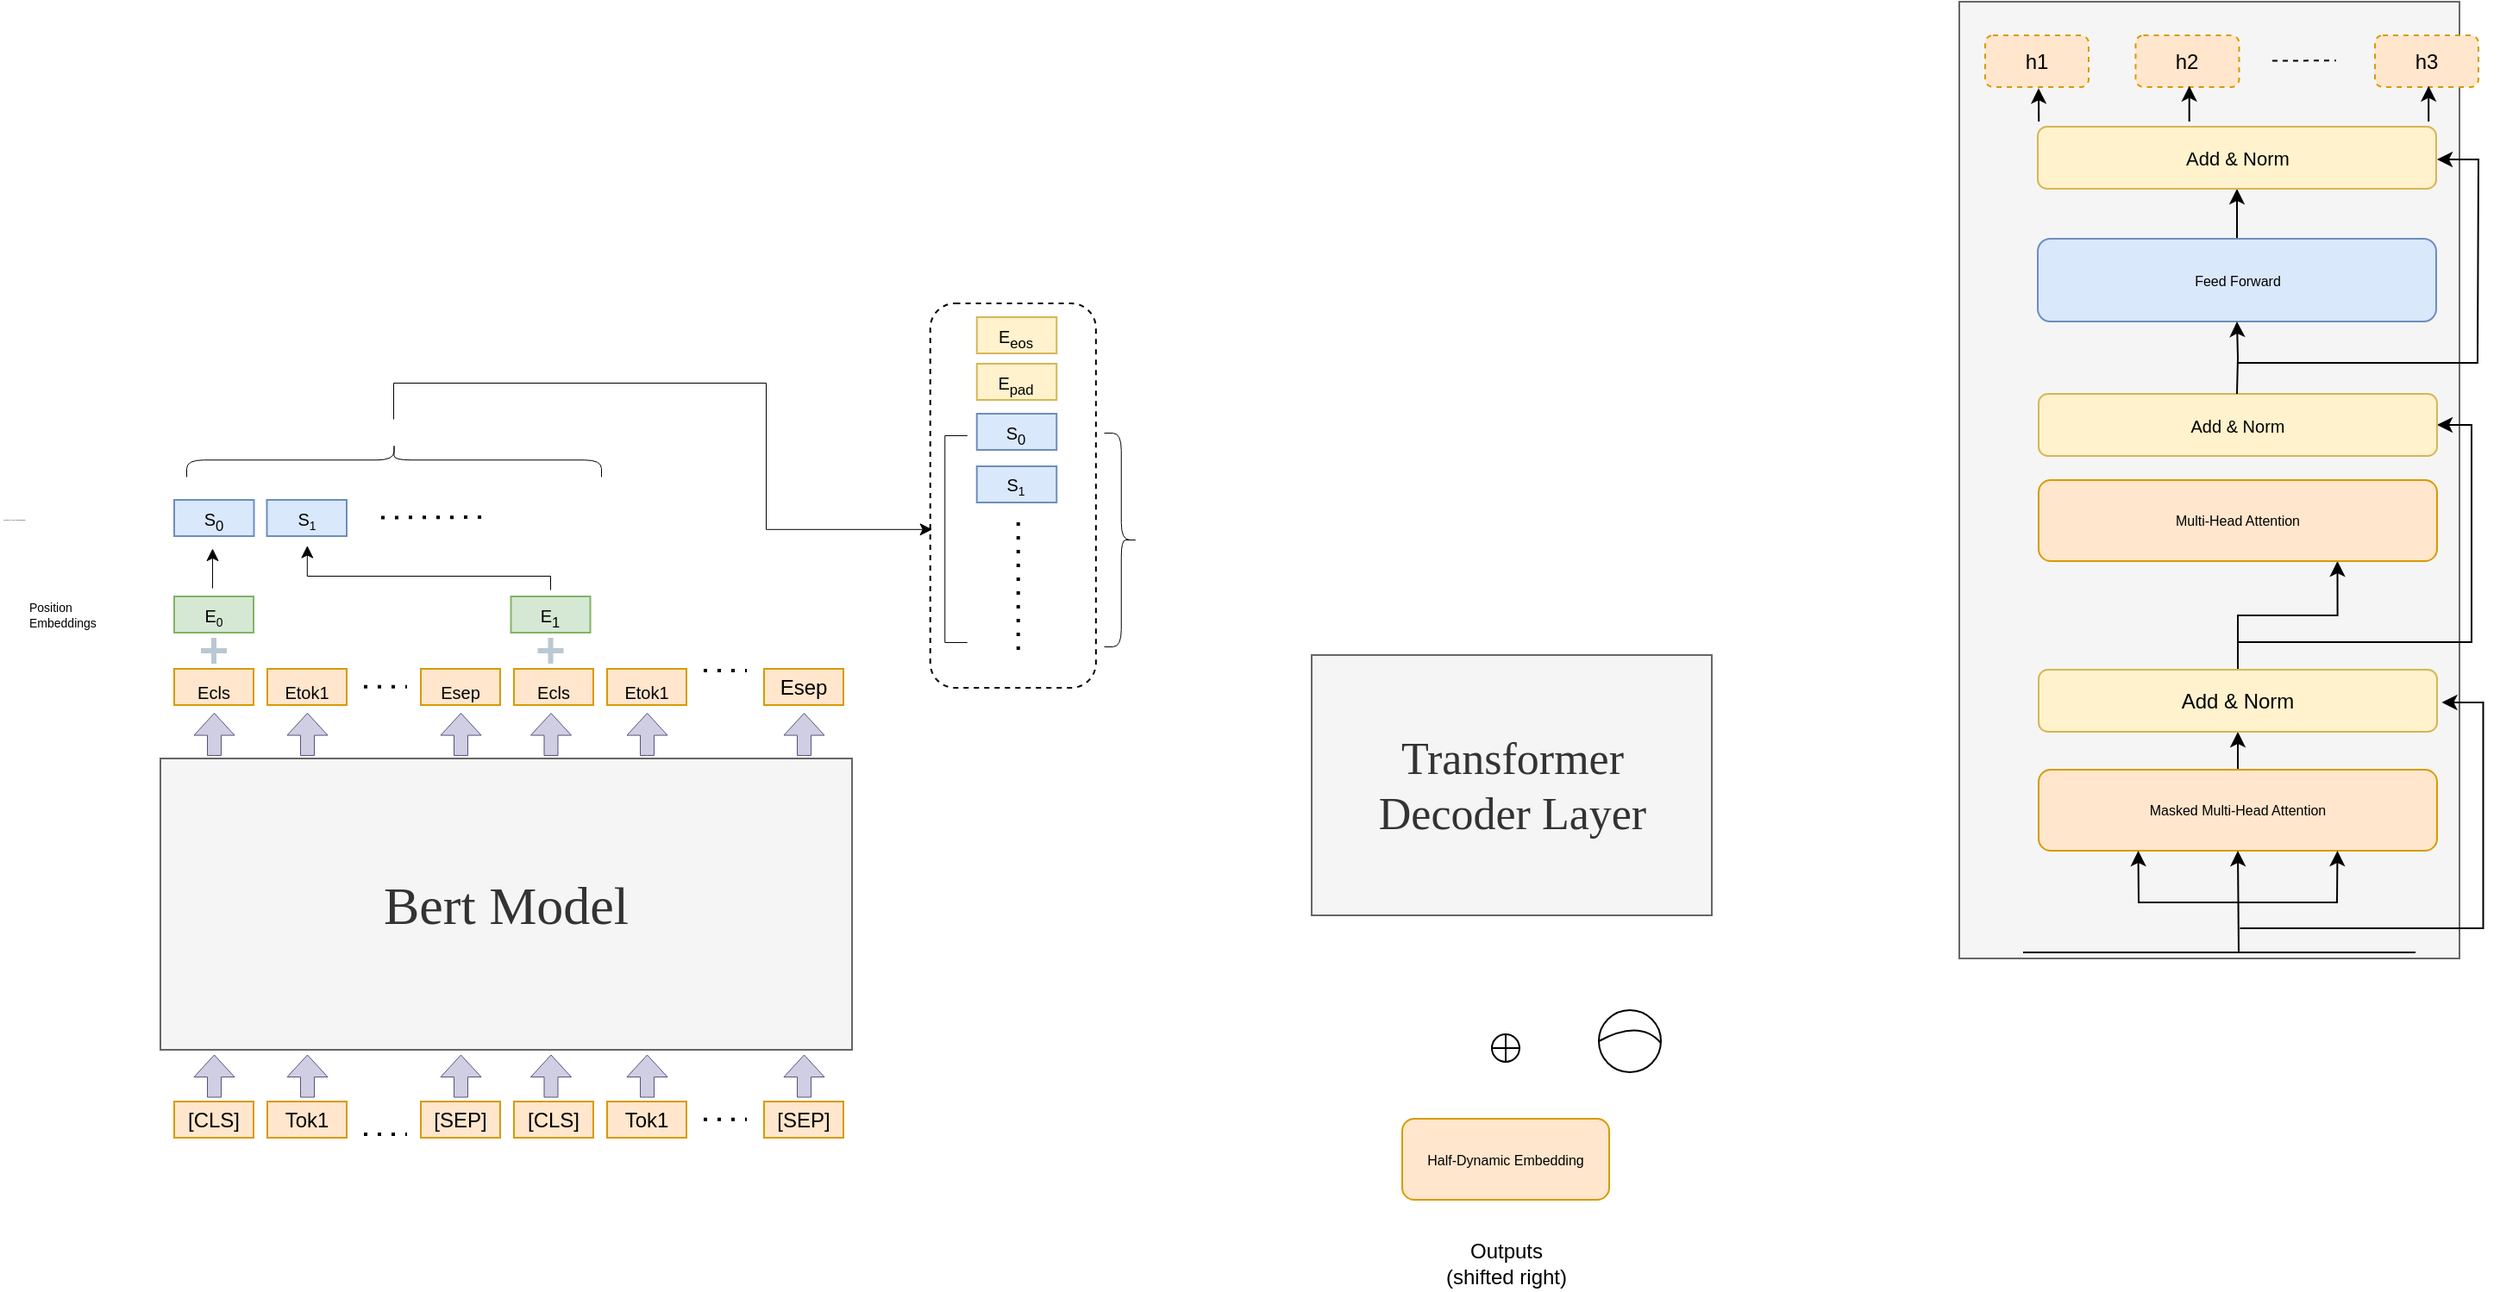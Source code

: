 <mxfile version="21.6.2" type="github">
  <diagram name="第 1 页" id="GxQK_DEnWvKfhFOQbTR9">
    <mxGraphModel dx="1004" dy="112" grid="0" gridSize="10" guides="1" tooltips="1" connect="1" arrows="1" fold="1" page="1" pageScale="1" pageWidth="827" pageHeight="1169" math="0" shadow="0">
      <root>
        <mxCell id="0" />
        <mxCell id="1" parent="0" />
        <mxCell id="VAZFquoiUveWAmCz0Ofh-54" value="" style="rounded=1;whiteSpace=wrap;html=1;dashed=1;" vertex="1" parent="1">
          <mxGeometry x="504.37" y="261" width="96.06" height="223" as="geometry" />
        </mxCell>
        <mxCell id="7UEbHdidYQ2ZTFkR19P8-2" value="[CLS]" style="rounded=0;whiteSpace=wrap;html=1;fillColor=#ffe6cc;strokeColor=#d79b00;" parent="1" vertex="1">
          <mxGeometry x="66" y="724" width="46" height="21" as="geometry" />
        </mxCell>
        <mxCell id="7UEbHdidYQ2ZTFkR19P8-3" value="Tok1" style="rounded=0;whiteSpace=wrap;html=1;fillColor=#ffe6cc;strokeColor=#d79b00;" parent="1" vertex="1">
          <mxGeometry x="120" y="724" width="46" height="21" as="geometry" />
        </mxCell>
        <mxCell id="7UEbHdidYQ2ZTFkR19P8-5" value="[SEP]" style="rounded=0;whiteSpace=wrap;html=1;fillColor=#ffe6cc;strokeColor=#d79b00;" parent="1" vertex="1">
          <mxGeometry x="408" y="724" width="46" height="21" as="geometry" />
        </mxCell>
        <mxCell id="7UEbHdidYQ2ZTFkR19P8-7" value="Tok1" style="rounded=0;whiteSpace=wrap;html=1;fillColor=#ffe6cc;strokeColor=#d79b00;" parent="1" vertex="1">
          <mxGeometry x="317" y="724" width="46" height="21" as="geometry" />
        </mxCell>
        <mxCell id="7UEbHdidYQ2ZTFkR19P8-8" value="[CLS]" style="rounded=0;whiteSpace=wrap;html=1;fillColor=#ffe6cc;strokeColor=#d79b00;" parent="1" vertex="1">
          <mxGeometry x="263" y="724" width="46" height="21" as="geometry" />
        </mxCell>
        <mxCell id="7UEbHdidYQ2ZTFkR19P8-9" value="[SEP]" style="rounded=0;whiteSpace=wrap;html=1;fillColor=#ffe6cc;strokeColor=#d79b00;" parent="1" vertex="1">
          <mxGeometry x="209" y="724" width="46" height="21" as="geometry" />
        </mxCell>
        <mxCell id="7UEbHdidYQ2ZTFkR19P8-10" value="" style="endArrow=none;dashed=1;html=1;dashPattern=1 3;strokeWidth=2;rounded=0;" parent="1" edge="1">
          <mxGeometry width="50" height="50" relative="1" as="geometry">
            <mxPoint x="176" y="743" as="sourcePoint" />
            <mxPoint x="201" y="743" as="targetPoint" />
          </mxGeometry>
        </mxCell>
        <mxCell id="7UEbHdidYQ2ZTFkR19P8-11" value="" style="endArrow=none;dashed=1;html=1;dashPattern=1 3;strokeWidth=2;rounded=0;" parent="1" edge="1">
          <mxGeometry width="50" height="50" relative="1" as="geometry">
            <mxPoint x="373" y="734.41" as="sourcePoint" />
            <mxPoint x="398" y="734.41" as="targetPoint" />
          </mxGeometry>
        </mxCell>
        <mxCell id="7UEbHdidYQ2ZTFkR19P8-12" value="Bert Model" style="rounded=0;whiteSpace=wrap;html=1;fillColor=#f5f5f5;fontColor=#333333;strokeColor=#666666;fontSize=31;fontFamily=Verdana;" parent="1" vertex="1">
          <mxGeometry x="58" y="525" width="401" height="169" as="geometry" />
        </mxCell>
        <mxCell id="7UEbHdidYQ2ZTFkR19P8-13" value="&lt;sub&gt;Ecls&lt;/sub&gt;" style="rounded=0;whiteSpace=wrap;html=1;fillColor=#ffe6cc;strokeColor=#d79b00;" parent="1" vertex="1">
          <mxGeometry x="66" y="473" width="46" height="21" as="geometry" />
        </mxCell>
        <mxCell id="7UEbHdidYQ2ZTFkR19P8-14" value="&lt;sub&gt;Etok1&lt;/sub&gt;" style="rounded=0;whiteSpace=wrap;html=1;fillColor=#ffe6cc;strokeColor=#d79b00;" parent="1" vertex="1">
          <mxGeometry x="120" y="473" width="46" height="21" as="geometry" />
        </mxCell>
        <mxCell id="7UEbHdidYQ2ZTFkR19P8-15" value="&lt;font style=&quot;font-size: 12px;&quot;&gt;Esep&lt;/font&gt;" style="rounded=0;whiteSpace=wrap;html=1;fillColor=#ffe6cc;strokeColor=#d79b00;" parent="1" vertex="1">
          <mxGeometry x="408" y="473" width="46" height="21" as="geometry" />
        </mxCell>
        <mxCell id="7UEbHdidYQ2ZTFkR19P8-16" value="&lt;sub&gt;Etok1&lt;/sub&gt;" style="rounded=0;whiteSpace=wrap;html=1;fillColor=#ffe6cc;strokeColor=#d79b00;" parent="1" vertex="1">
          <mxGeometry x="317" y="473" width="46" height="21" as="geometry" />
        </mxCell>
        <mxCell id="7UEbHdidYQ2ZTFkR19P8-17" value="&lt;sub&gt;Ecls&lt;/sub&gt;" style="rounded=0;whiteSpace=wrap;html=1;fillColor=#ffe6cc;strokeColor=#d79b00;" parent="1" vertex="1">
          <mxGeometry x="263" y="473" width="46" height="21" as="geometry" />
        </mxCell>
        <mxCell id="7UEbHdidYQ2ZTFkR19P8-18" value="&lt;sub&gt;Esep&lt;/sub&gt;" style="rounded=0;whiteSpace=wrap;html=1;fillColor=#ffe6cc;strokeColor=#d79b00;" parent="1" vertex="1">
          <mxGeometry x="209" y="473" width="46" height="21" as="geometry" />
        </mxCell>
        <mxCell id="7UEbHdidYQ2ZTFkR19P8-19" value="" style="endArrow=none;dashed=1;html=1;dashPattern=1 3;strokeWidth=2;rounded=0;" parent="1" edge="1">
          <mxGeometry width="50" height="50" relative="1" as="geometry">
            <mxPoint x="176" y="483.38" as="sourcePoint" />
            <mxPoint x="201" y="483.38" as="targetPoint" />
          </mxGeometry>
        </mxCell>
        <mxCell id="7UEbHdidYQ2ZTFkR19P8-20" value="" style="endArrow=none;dashed=1;html=1;dashPattern=1 3;strokeWidth=2;rounded=0;" parent="1" edge="1">
          <mxGeometry width="50" height="50" relative="1" as="geometry">
            <mxPoint x="373" y="474" as="sourcePoint" />
            <mxPoint x="398" y="474" as="targetPoint" />
          </mxGeometry>
        </mxCell>
        <mxCell id="7UEbHdidYQ2ZTFkR19P8-26" value="" style="html=1;shadow=0;align=center;verticalAlign=middle;shape=mxgraph.arrows2.arrow;dy=0.66;dx=12.79;notch=0;rotation=-90;strokeColor=#56517e;strokeWidth=0.5;fillColor=#d0cee2;rounded=0;" parent="1" vertex="1">
          <mxGeometry x="76.75" y="697.25" width="24.5" height="23.5" as="geometry" />
        </mxCell>
        <mxCell id="7UEbHdidYQ2ZTFkR19P8-27" value="" style="html=1;shadow=0;align=center;verticalAlign=middle;shape=mxgraph.arrows2.arrow;dy=0.66;dx=12.79;notch=0;rotation=-90;strokeColor=#56517e;strokeWidth=0.5;fillColor=#d0cee2;rounded=0;" parent="1" vertex="1">
          <mxGeometry x="130.75" y="697.25" width="24.5" height="23.5" as="geometry" />
        </mxCell>
        <mxCell id="7UEbHdidYQ2ZTFkR19P8-28" value="" style="html=1;shadow=0;align=center;verticalAlign=middle;shape=mxgraph.arrows2.arrow;dy=0.66;dx=12.79;notch=0;rotation=-90;strokeColor=#56517e;strokeWidth=0.5;fillColor=#d0cee2;rounded=0;" parent="1" vertex="1">
          <mxGeometry x="219.75" y="697.25" width="24.5" height="23.5" as="geometry" />
        </mxCell>
        <mxCell id="7UEbHdidYQ2ZTFkR19P8-29" value="" style="html=1;shadow=0;align=center;verticalAlign=middle;shape=mxgraph.arrows2.arrow;dy=0.66;dx=12.79;notch=0;rotation=-90;strokeColor=#56517e;strokeWidth=0.5;fillColor=#d0cee2;rounded=0;" parent="1" vertex="1">
          <mxGeometry x="272" y="697.25" width="24.5" height="23.5" as="geometry" />
        </mxCell>
        <mxCell id="7UEbHdidYQ2ZTFkR19P8-30" value="" style="html=1;shadow=0;align=center;verticalAlign=middle;shape=mxgraph.arrows2.arrow;dy=0.66;dx=12.79;notch=0;rotation=-90;strokeColor=#56517e;strokeWidth=0.5;fillColor=#d0cee2;rounded=0;" parent="1" vertex="1">
          <mxGeometry x="327.75" y="697.25" width="24.5" height="23.5" as="geometry" />
        </mxCell>
        <mxCell id="7UEbHdidYQ2ZTFkR19P8-31" value="" style="html=1;shadow=0;align=center;verticalAlign=middle;shape=mxgraph.arrows2.arrow;dy=0.66;dx=12.79;notch=0;rotation=-90;strokeColor=#56517e;strokeWidth=0.5;fillColor=#d0cee2;rounded=0;" parent="1" vertex="1">
          <mxGeometry x="418.75" y="697.25" width="24.5" height="23.5" as="geometry" />
        </mxCell>
        <mxCell id="7UEbHdidYQ2ZTFkR19P8-33" value="" style="html=1;shadow=0;align=center;verticalAlign=middle;shape=mxgraph.arrows2.arrow;dy=0.66;dx=12.79;notch=0;rotation=-90;strokeColor=#56517e;strokeWidth=0.5;fillColor=#d0cee2;rounded=0;" parent="1" vertex="1">
          <mxGeometry x="76.75" y="499" width="24.5" height="23.5" as="geometry" />
        </mxCell>
        <mxCell id="7UEbHdidYQ2ZTFkR19P8-34" value="" style="html=1;shadow=0;align=center;verticalAlign=middle;shape=mxgraph.arrows2.arrow;dy=0.66;dx=12.79;notch=0;rotation=-90;strokeColor=#56517e;strokeWidth=0.5;fillColor=#d0cee2;rounded=0;" parent="1" vertex="1">
          <mxGeometry x="130.75" y="499" width="24.5" height="23.5" as="geometry" />
        </mxCell>
        <mxCell id="7UEbHdidYQ2ZTFkR19P8-35" value="" style="html=1;shadow=0;align=center;verticalAlign=middle;shape=mxgraph.arrows2.arrow;dy=0.66;dx=12.79;notch=0;rotation=-90;strokeColor=#56517e;strokeWidth=0.5;fillColor=#d0cee2;rounded=0;" parent="1" vertex="1">
          <mxGeometry x="219.75" y="499" width="24.5" height="23.5" as="geometry" />
        </mxCell>
        <mxCell id="7UEbHdidYQ2ZTFkR19P8-36" value="" style="html=1;shadow=0;align=center;verticalAlign=middle;shape=mxgraph.arrows2.arrow;dy=0.66;dx=12.79;notch=0;rotation=-90;strokeColor=#56517e;strokeWidth=0.5;fillColor=#d0cee2;rounded=0;" parent="1" vertex="1">
          <mxGeometry x="272" y="499" width="24.5" height="23.5" as="geometry" />
        </mxCell>
        <mxCell id="7UEbHdidYQ2ZTFkR19P8-37" value="" style="html=1;shadow=0;align=center;verticalAlign=middle;shape=mxgraph.arrows2.arrow;dy=0.66;dx=12.79;notch=0;rotation=-90;strokeColor=#56517e;strokeWidth=0.5;fillColor=#d0cee2;rounded=0;" parent="1" vertex="1">
          <mxGeometry x="327.75" y="499" width="24.5" height="23.5" as="geometry" />
        </mxCell>
        <mxCell id="7UEbHdidYQ2ZTFkR19P8-38" value="" style="html=1;shadow=0;align=center;verticalAlign=middle;shape=mxgraph.arrows2.arrow;dy=0.66;dx=12.79;notch=0;rotation=-90;strokeColor=#56517e;strokeWidth=0.5;fillColor=#d0cee2;rounded=0;" parent="1" vertex="1">
          <mxGeometry x="418.75" y="499" width="24.5" height="23.5" as="geometry" />
        </mxCell>
        <mxCell id="7UEbHdidYQ2ZTFkR19P8-39" value="&lt;span style=&quot;font-size: 10px;&quot;&gt;E&lt;/span&gt;&lt;span style=&quot;font-size: 8.333px;&quot;&gt;&lt;sub&gt;0&lt;/sub&gt;&lt;/span&gt;" style="rounded=0;whiteSpace=wrap;html=1;fillColor=#d5e8d4;strokeColor=#82b366;" parent="1" vertex="1">
          <mxGeometry x="66" y="431" width="46" height="21" as="geometry" />
        </mxCell>
        <mxCell id="VAZFquoiUveWAmCz0Ofh-47" style="edgeStyle=orthogonalEdgeStyle;rounded=0;orthogonalLoop=1;jettySize=auto;html=1;strokeWidth=0.5;" edge="1" parent="1">
          <mxGeometry relative="1" as="geometry">
            <mxPoint x="142.925" y="401.281" as="targetPoint" />
            <mxPoint x="284" y="427" as="sourcePoint" />
            <Array as="points">
              <mxPoint x="284" y="419" />
              <mxPoint x="143" y="419" />
            </Array>
          </mxGeometry>
        </mxCell>
        <mxCell id="7UEbHdidYQ2ZTFkR19P8-40" value="&lt;span style=&quot;font-size: 10px;&quot;&gt;E&lt;sub&gt;1&lt;/sub&gt;&lt;/span&gt;" style="rounded=0;whiteSpace=wrap;html=1;fillColor=#d5e8d4;strokeColor=#82b366;" parent="1" vertex="1">
          <mxGeometry x="261.25" y="431" width="46" height="21" as="geometry" />
        </mxCell>
        <mxCell id="7UEbHdidYQ2ZTFkR19P8-42" value="" style="shape=cross;whiteSpace=wrap;html=1;fillColor=#bac8d3;strokeColor=none;" parent="1" vertex="1">
          <mxGeometry x="81.5" y="455" width="15" height="15" as="geometry" />
        </mxCell>
        <mxCell id="7UEbHdidYQ2ZTFkR19P8-44" value="" style="shape=cross;whiteSpace=wrap;html=1;fillColor=#bac8d3;strokeColor=none;" parent="1" vertex="1">
          <mxGeometry x="276.75" y="455" width="15" height="15" as="geometry" />
        </mxCell>
        <mxCell id="7UEbHdidYQ2ZTFkR19P8-47" value="Position Embeddings" style="text;html=1;strokeColor=none;fillColor=none;align=left;verticalAlign=middle;whiteSpace=wrap;rounded=0;fontSize=7;fontFamily=Helvetica;" parent="1" vertex="1">
          <mxGeometry x="-20" y="426.5" width="60" height="30" as="geometry" />
        </mxCell>
        <mxCell id="VAZFquoiUveWAmCz0Ofh-1" value="" style="endArrow=classic;html=1;fontSize=7;strokeWidth=0.5;rounded=1;" edge="1" parent="1">
          <mxGeometry width="50" height="50" relative="1" as="geometry">
            <mxPoint x="88" y="426" as="sourcePoint" />
            <mxPoint x="88" y="403" as="targetPoint" />
          </mxGeometry>
        </mxCell>
        <mxCell id="VAZFquoiUveWAmCz0Ofh-5" value="&lt;span style=&quot;font-size: 10px;&quot;&gt;S&lt;sub&gt;0&lt;/sub&gt;&lt;/span&gt;" style="rounded=0;whiteSpace=wrap;html=1;fillColor=#dae8fc;strokeColor=#6c8ebf;" vertex="1" parent="1">
          <mxGeometry x="66" y="375" width="46.25" height="21" as="geometry" />
        </mxCell>
        <mxCell id="VAZFquoiUveWAmCz0Ofh-6" value="&lt;span style=&quot;font-size: 10px;&quot;&gt;S&lt;/span&gt;&lt;span style=&quot;font-size: 8.333px;&quot;&gt;&lt;sub&gt;1&lt;/sub&gt;&lt;/span&gt;" style="rounded=0;whiteSpace=wrap;html=1;fillColor=#dae8fc;strokeColor=#6c8ebf;" vertex="1" parent="1">
          <mxGeometry x="119.75" y="375" width="46.25" height="21" as="geometry" />
        </mxCell>
        <mxCell id="VAZFquoiUveWAmCz0Ofh-7" value="" style="endArrow=none;dashed=1;html=1;dashPattern=1 3;strokeWidth=2;rounded=0;" edge="1" parent="1">
          <mxGeometry width="50" height="50" relative="1" as="geometry">
            <mxPoint x="186" y="385.24" as="sourcePoint" />
            <mxPoint x="250" y="385" as="targetPoint" />
          </mxGeometry>
        </mxCell>
        <mxCell id="VAZFquoiUveWAmCz0Ofh-8" value="Sentence-Level Embeddings" style="text;html=1;strokeColor=none;fillColor=none;align=left;verticalAlign=middle;whiteSpace=wrap;rounded=0;fontSize=1;fontFamily=Helvetica;" vertex="1" parent="1">
          <mxGeometry x="-35" y="370.5" width="90" height="30" as="geometry" />
        </mxCell>
        <mxCell id="VAZFquoiUveWAmCz0Ofh-9" value="" style="rounded=0;whiteSpace=wrap;html=1;fillColor=#f5f5f5;fontColor=#333333;strokeColor=#666666;fontSize=31;fontFamily=Verdana;" vertex="1" parent="1">
          <mxGeometry x="1101" y="86.0" width="290" height="555" as="geometry" />
        </mxCell>
        <mxCell id="VAZFquoiUveWAmCz0Ofh-10" style="edgeStyle=orthogonalEdgeStyle;rounded=0;orthogonalLoop=1;jettySize=auto;html=1;" edge="1" parent="1" source="VAZFquoiUveWAmCz0Ofh-11" target="VAZFquoiUveWAmCz0Ofh-12">
          <mxGeometry relative="1" as="geometry" />
        </mxCell>
        <mxCell id="VAZFquoiUveWAmCz0Ofh-11" value="&lt;font style=&quot;font-size: 8px;&quot;&gt;Masked Multi-Head Attention&lt;/font&gt;" style="rounded=1;whiteSpace=wrap;html=1;fillColor=#ffe6cc;strokeColor=#d79b00;fontSize=8;" vertex="1" parent="1">
          <mxGeometry x="1147" y="531.5" width="231" height="47" as="geometry" />
        </mxCell>
        <mxCell id="VAZFquoiUveWAmCz0Ofh-39" style="edgeStyle=orthogonalEdgeStyle;rounded=0;orthogonalLoop=1;jettySize=auto;html=1;entryX=0.75;entryY=1;entryDx=0;entryDy=0;" edge="1" parent="1" source="VAZFquoiUveWAmCz0Ofh-12" target="VAZFquoiUveWAmCz0Ofh-24">
          <mxGeometry relative="1" as="geometry" />
        </mxCell>
        <mxCell id="VAZFquoiUveWAmCz0Ofh-41" style="edgeStyle=orthogonalEdgeStyle;rounded=0;orthogonalLoop=1;jettySize=auto;html=1;entryX=1;entryY=0.5;entryDx=0;entryDy=0;" edge="1" parent="1" source="VAZFquoiUveWAmCz0Ofh-12" target="VAZFquoiUveWAmCz0Ofh-25">
          <mxGeometry relative="1" as="geometry">
            <Array as="points">
              <mxPoint x="1263" y="457.5" />
              <mxPoint x="1398" y="457.5" />
              <mxPoint x="1398" y="331.5" />
            </Array>
          </mxGeometry>
        </mxCell>
        <mxCell id="VAZFquoiUveWAmCz0Ofh-12" value="Add &amp;amp; Norm" style="rounded=1;whiteSpace=wrap;html=1;fontSize=12;fillColor=#fff2cc;strokeColor=#d6b656;" vertex="1" parent="1">
          <mxGeometry x="1147" y="473.5" width="231" height="36" as="geometry" />
        </mxCell>
        <mxCell id="VAZFquoiUveWAmCz0Ofh-13" value="" style="endArrow=classic;html=1;rounded=0;entryX=0.5;entryY=1;entryDx=0;entryDy=0;" edge="1" parent="1" target="VAZFquoiUveWAmCz0Ofh-11">
          <mxGeometry width="50" height="50" relative="1" as="geometry">
            <mxPoint x="1263" y="637.5" as="sourcePoint" />
            <mxPoint x="1280" y="455.5" as="targetPoint" />
          </mxGeometry>
        </mxCell>
        <mxCell id="VAZFquoiUveWAmCz0Ofh-14" value="" style="endArrow=classic;startArrow=classic;html=1;rounded=0;exitX=0.25;exitY=1;exitDx=0;exitDy=0;entryX=0.75;entryY=1;entryDx=0;entryDy=0;" edge="1" parent="1" source="VAZFquoiUveWAmCz0Ofh-11" target="VAZFquoiUveWAmCz0Ofh-11">
          <mxGeometry width="50" height="50" relative="1" as="geometry">
            <mxPoint x="1230" y="505.5" as="sourcePoint" />
            <mxPoint x="1494" y="523.5" as="targetPoint" />
            <Array as="points">
              <mxPoint x="1205" y="608.5" />
              <mxPoint x="1301" y="608.5" />
              <mxPoint x="1320" y="608.5" />
            </Array>
          </mxGeometry>
        </mxCell>
        <mxCell id="VAZFquoiUveWAmCz0Ofh-15" value="" style="endArrow=classic;html=1;rounded=0;" edge="1" parent="1">
          <mxGeometry width="50" height="50" relative="1" as="geometry">
            <mxPoint x="1263.75" y="623.5" as="sourcePoint" />
            <mxPoint x="1380.75" y="492.5" as="targetPoint" />
            <Array as="points">
              <mxPoint x="1404.75" y="623.5" />
              <mxPoint x="1404.75" y="492.5" />
            </Array>
          </mxGeometry>
        </mxCell>
        <mxCell id="VAZFquoiUveWAmCz0Ofh-23" value="" style="endArrow=none;html=1;rounded=0;" edge="1" parent="1">
          <mxGeometry width="50" height="50" relative="1" as="geometry">
            <mxPoint x="1138" y="637.5" as="sourcePoint" />
            <mxPoint x="1365.5" y="637.5" as="targetPoint" />
          </mxGeometry>
        </mxCell>
        <mxCell id="VAZFquoiUveWAmCz0Ofh-24" value="&lt;font style=&quot;font-size: 8px;&quot;&gt;Multi-Head Attention&lt;/font&gt;" style="rounded=1;whiteSpace=wrap;html=1;fillColor=#ffe6cc;strokeColor=#d79b00;fontSize=8;" vertex="1" parent="1">
          <mxGeometry x="1147" y="363.5" width="231" height="47" as="geometry" />
        </mxCell>
        <mxCell id="VAZFquoiUveWAmCz0Ofh-25" value="Add &amp;amp; Norm" style="rounded=1;whiteSpace=wrap;html=1;fontSize=10;fillColor=#fff2cc;strokeColor=#d6b656;" vertex="1" parent="1">
          <mxGeometry x="1147" y="313.5" width="231" height="36" as="geometry" />
        </mxCell>
        <mxCell id="VAZFquoiUveWAmCz0Ofh-26" value="" style="edgeStyle=orthogonalEdgeStyle;rounded=0;orthogonalLoop=1;jettySize=auto;html=1;" edge="1" parent="1" source="VAZFquoiUveWAmCz0Ofh-27" target="VAZFquoiUveWAmCz0Ofh-29">
          <mxGeometry relative="1" as="geometry" />
        </mxCell>
        <mxCell id="VAZFquoiUveWAmCz0Ofh-27" value="&lt;font style=&quot;font-size: 8px;&quot;&gt;Feed Forward&lt;/font&gt;" style="rounded=1;whiteSpace=wrap;html=1;fillColor=#dae8fc;strokeColor=#6c8ebf;fontSize=8;" vertex="1" parent="1">
          <mxGeometry x="1146.5" y="223.5" width="231" height="48" as="geometry" />
        </mxCell>
        <mxCell id="VAZFquoiUveWAmCz0Ofh-28" style="edgeStyle=orthogonalEdgeStyle;rounded=0;orthogonalLoop=1;jettySize=auto;html=1;" edge="1" parent="1" target="VAZFquoiUveWAmCz0Ofh-27">
          <mxGeometry relative="1" as="geometry">
            <mxPoint x="1262" y="313.5" as="sourcePoint" />
          </mxGeometry>
        </mxCell>
        <mxCell id="VAZFquoiUveWAmCz0Ofh-29" value="Add &amp;amp; Norm" style="rounded=1;whiteSpace=wrap;html=1;fontSize=11;fillColor=#fff2cc;strokeColor=#d6b656;" vertex="1" parent="1">
          <mxGeometry x="1146.5" y="158.5" width="231" height="36" as="geometry" />
        </mxCell>
        <mxCell id="VAZFquoiUveWAmCz0Ofh-30" value="" style="endArrow=classic;html=1;rounded=0;" edge="1" parent="1">
          <mxGeometry width="50" height="50" relative="1" as="geometry">
            <mxPoint x="1262.5" y="295.5" as="sourcePoint" />
            <mxPoint x="1378" y="177.5" as="targetPoint" />
            <Array as="points">
              <mxPoint x="1401.5" y="295.5" />
              <mxPoint x="1402" y="177.5" />
            </Array>
          </mxGeometry>
        </mxCell>
        <mxCell id="VAZFquoiUveWAmCz0Ofh-31" value="h1" style="text;html=1;strokeColor=#d79b00;fillColor=#ffe6cc;align=center;verticalAlign=middle;whiteSpace=wrap;rounded=1;dashed=1;" vertex="1" parent="1">
          <mxGeometry x="1116" y="105.5" width="60" height="30" as="geometry" />
        </mxCell>
        <mxCell id="VAZFquoiUveWAmCz0Ofh-32" value="" style="endArrow=classic;html=1;rounded=0;exitX=0.5;exitY=0;exitDx=0;exitDy=0;entryX=0.114;entryY=1.028;entryDx=0;entryDy=0;entryPerimeter=0;" edge="1" parent="1">
          <mxGeometry width="50" height="50" relative="1" as="geometry">
            <mxPoint x="1147.1" y="155.5" as="sourcePoint" />
            <mxPoint x="1147" y="136.18" as="targetPoint" />
          </mxGeometry>
        </mxCell>
        <mxCell id="VAZFquoiUveWAmCz0Ofh-33" value="h2" style="text;html=1;strokeColor=#d79b00;fillColor=#ffe6cc;align=center;verticalAlign=middle;whiteSpace=wrap;rounded=1;dashed=1;" vertex="1" parent="1">
          <mxGeometry x="1203.25" y="105.5" width="60" height="30" as="geometry" />
        </mxCell>
        <mxCell id="VAZFquoiUveWAmCz0Ofh-34" value="" style="endArrow=classic;html=1;rounded=0;exitX=0.5;exitY=0;exitDx=0;exitDy=0;" edge="1" parent="1">
          <mxGeometry width="50" height="50" relative="1" as="geometry">
            <mxPoint x="1234.35" y="155.5" as="sourcePoint" />
            <mxPoint x="1234.35" y="134.84" as="targetPoint" />
          </mxGeometry>
        </mxCell>
        <mxCell id="VAZFquoiUveWAmCz0Ofh-35" value="" style="endArrow=none;dashed=1;html=1;rounded=0;" edge="1" parent="1">
          <mxGeometry width="50" height="50" relative="1" as="geometry">
            <mxPoint x="1282.5" y="120.3" as="sourcePoint" />
            <mxPoint x="1319.5" y="120.07" as="targetPoint" />
          </mxGeometry>
        </mxCell>
        <mxCell id="VAZFquoiUveWAmCz0Ofh-36" value="h3" style="text;html=1;strokeColor=#d79b00;fillColor=#ffe6cc;align=center;verticalAlign=middle;whiteSpace=wrap;rounded=1;dashed=1;" vertex="1" parent="1">
          <mxGeometry x="1342" y="105.5" width="60" height="30" as="geometry" />
        </mxCell>
        <mxCell id="VAZFquoiUveWAmCz0Ofh-37" value="" style="endArrow=classic;html=1;rounded=0;exitX=0.5;exitY=0;exitDx=0;exitDy=0;" edge="1" parent="1">
          <mxGeometry width="50" height="50" relative="1" as="geometry">
            <mxPoint x="1373.1" y="155.5" as="sourcePoint" />
            <mxPoint x="1373.1" y="134.84" as="targetPoint" />
          </mxGeometry>
        </mxCell>
        <mxCell id="VAZFquoiUveWAmCz0Ofh-45" value="&lt;span style=&quot;font-size: 10px;&quot;&gt;E&lt;sub&gt;eos&lt;/sub&gt;&lt;/span&gt;" style="rounded=0;whiteSpace=wrap;html=1;fillColor=#fff2cc;strokeColor=#d6b656;" vertex="1" parent="1">
          <mxGeometry x="531.37" y="269" width="46.25" height="21" as="geometry" />
        </mxCell>
        <mxCell id="VAZFquoiUveWAmCz0Ofh-46" value="&lt;span style=&quot;font-size: 10px;&quot;&gt;E&lt;sub&gt;pad&lt;/sub&gt;&lt;/span&gt;" style="rounded=0;whiteSpace=wrap;html=1;fillColor=#fff2cc;strokeColor=#d6b656;" vertex="1" parent="1">
          <mxGeometry x="531.37" y="296" width="46.25" height="21" as="geometry" />
        </mxCell>
        <mxCell id="VAZFquoiUveWAmCz0Ofh-55" style="edgeStyle=orthogonalEdgeStyle;rounded=0;orthogonalLoop=1;jettySize=auto;html=1;entryX=0.01;entryY=0.587;entryDx=0;entryDy=0;entryPerimeter=0;strokeWidth=0.5;" edge="1" parent="1" target="VAZFquoiUveWAmCz0Ofh-54">
          <mxGeometry relative="1" as="geometry">
            <mxPoint x="193" y="328" as="sourcePoint" />
            <Array as="points">
              <mxPoint x="409" y="307" />
              <mxPoint x="409" y="392" />
            </Array>
          </mxGeometry>
        </mxCell>
        <mxCell id="VAZFquoiUveWAmCz0Ofh-48" value="" style="shape=curlyBracket;whiteSpace=wrap;html=1;rounded=1;flipH=1;labelPosition=right;verticalLabelPosition=middle;align=left;verticalAlign=middle;rotation=-90;strokeWidth=0.5;" vertex="1" parent="1">
          <mxGeometry x="183.37" y="231.37" width="19.75" height="240.5" as="geometry" />
        </mxCell>
        <mxCell id="VAZFquoiUveWAmCz0Ofh-49" value="&lt;span style=&quot;font-size: 10px;&quot;&gt;S&lt;sub&gt;0&lt;/sub&gt;&lt;/span&gt;" style="rounded=0;whiteSpace=wrap;html=1;fillColor=#dae8fc;strokeColor=#6c8ebf;" vertex="1" parent="1">
          <mxGeometry x="531.37" y="325" width="46.25" height="21" as="geometry" />
        </mxCell>
        <mxCell id="VAZFquoiUveWAmCz0Ofh-50" value="&lt;span style=&quot;font-size: 10px;&quot;&gt;S&lt;/span&gt;&lt;span style=&quot;font-size: 8.333px;&quot;&gt;&lt;sub&gt;1&lt;/sub&gt;&lt;/span&gt;" style="rounded=0;whiteSpace=wrap;html=1;fillColor=#dae8fc;strokeColor=#6c8ebf;" vertex="1" parent="1">
          <mxGeometry x="531.37" y="355.5" width="46.25" height="21" as="geometry" />
        </mxCell>
        <mxCell id="VAZFquoiUveWAmCz0Ofh-51" value="" style="endArrow=none;dashed=1;html=1;dashPattern=1 3;strokeWidth=2;rounded=0;" edge="1" parent="1">
          <mxGeometry width="50" height="50" relative="1" as="geometry">
            <mxPoint x="555.37" y="462" as="sourcePoint" />
            <mxPoint x="555.37" y="386" as="targetPoint" />
          </mxGeometry>
        </mxCell>
        <mxCell id="VAZFquoiUveWAmCz0Ofh-52" value="" style="shape=partialRectangle;whiteSpace=wrap;html=1;bottom=1;right=1;left=1;top=0;fillColor=none;routingCenterX=-0.5;rotation=90;strokeWidth=0.5;" vertex="1" parent="1">
          <mxGeometry x="459" y="391.12" width="120" height="12.75" as="geometry" />
        </mxCell>
        <mxCell id="VAZFquoiUveWAmCz0Ofh-56" value="" style="shape=curlyBracket;whiteSpace=wrap;html=1;rounded=1;flipH=1;labelPosition=right;verticalLabelPosition=middle;align=left;verticalAlign=middle;rotation=0;strokeWidth=0.5;" vertex="1" parent="1">
          <mxGeometry x="605" y="336" width="19.75" height="124" as="geometry" />
        </mxCell>
        <mxCell id="VAZFquoiUveWAmCz0Ofh-62" value="Outputs&lt;br&gt;(shifted right)" style="text;html=1;strokeColor=none;fillColor=none;align=center;verticalAlign=middle;whiteSpace=wrap;rounded=0;" vertex="1" parent="1">
          <mxGeometry x="789.5" y="803.25" width="97" height="30" as="geometry" />
        </mxCell>
        <mxCell id="VAZFquoiUveWAmCz0Ofh-64" value="&lt;font style=&quot;font-size: 8px;&quot;&gt;Half-Dynamic Embedding&lt;/font&gt;" style="rounded=1;whiteSpace=wrap;html=1;fillColor=#ffe6cc;strokeColor=#d79b00;fontSize=8;" vertex="1" parent="1">
          <mxGeometry x="778" y="734" width="120" height="47" as="geometry" />
        </mxCell>
        <mxCell id="VAZFquoiUveWAmCz0Ofh-65" value="Transformer &lt;br&gt;Decoder Layer" style="rounded=0;whiteSpace=wrap;html=1;fillColor=#f5f5f5;fontColor=#333333;strokeColor=#666666;fontSize=26;fontFamily=Verdana;" vertex="1" parent="1">
          <mxGeometry x="725.5" y="465" width="232" height="151" as="geometry" />
        </mxCell>
        <mxCell id="VAZFquoiUveWAmCz0Ofh-66" value="" style="shape=orEllipse;perimeter=ellipsePerimeter;whiteSpace=wrap;html=1;backgroundOutline=1;" vertex="1" parent="1">
          <mxGeometry x="829.99" y="685" width="16.01" height="16.01" as="geometry" />
        </mxCell>
        <mxCell id="VAZFquoiUveWAmCz0Ofh-67" value="" style="ellipse;whiteSpace=wrap;html=1;aspect=fixed;" vertex="1" parent="1">
          <mxGeometry x="892" y="671" width="36" height="36" as="geometry" />
        </mxCell>
        <mxCell id="VAZFquoiUveWAmCz0Ofh-70" value="" style="endArrow=none;html=1;rounded=0;strokeColor=default;edgeStyle=orthogonalEdgeStyle;curved=1;entryX=0.999;entryY=0.529;entryDx=0;entryDy=0;entryPerimeter=0;exitX=0;exitY=0.5;exitDx=0;exitDy=0;" edge="1" parent="1" source="VAZFquoiUveWAmCz0Ofh-67" target="VAZFquoiUveWAmCz0Ofh-67">
          <mxGeometry width="50" height="50" relative="1" as="geometry">
            <mxPoint x="829.99" y="714" as="sourcePoint" />
            <mxPoint x="879.99" y="664" as="targetPoint" />
            <Array as="points">
              <mxPoint x="916" y="676" />
            </Array>
          </mxGeometry>
        </mxCell>
      </root>
    </mxGraphModel>
  </diagram>
</mxfile>
